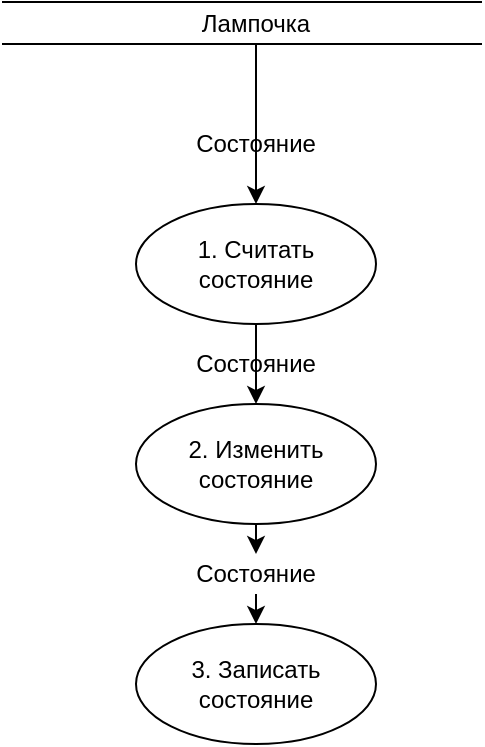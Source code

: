 <mxfile version="10.7.4" type="google"><diagram id="4pzQG7G87qlVy-oKO8uL" name="Page-1"><mxGraphModel dx="1211" dy="935" grid="1" gridSize="10" guides="1" tooltips="1" connect="1" arrows="1" fold="1" page="1" pageScale="1" pageWidth="827" pageHeight="1169" math="0" shadow="0"><root><mxCell id="0"/><mxCell id="1" parent="0"/><mxCell id="FwB_B5P-flsutiFSlIaY-1" value="" style="shape=link;html=1;width=21;" parent="1" edge="1"><mxGeometry width="50" height="50" relative="1" as="geometry"><mxPoint x="293" y="89.5" as="sourcePoint"/><mxPoint x="533" y="89.5" as="targetPoint"/></mxGeometry></mxCell><mxCell id="FwB_B5P-flsutiFSlIaY-2" style="edgeStyle=orthogonalEdgeStyle;rounded=0;orthogonalLoop=1;jettySize=auto;html=1;exitX=0.5;exitY=1;exitDx=0;exitDy=0;entryX=0.5;entryY=0;entryDx=0;entryDy=0;" parent="1" source="FwB_B5P-flsutiFSlIaY-4" target="FwB_B5P-flsutiFSlIaY-6" edge="1"><mxGeometry relative="1" as="geometry"><mxPoint x="420" y="130" as="targetPoint"/></mxGeometry></mxCell><mxCell id="FwB_B5P-flsutiFSlIaY-4" value="Лампочка" style="text;html=1;strokeColor=none;fillColor=none;align=center;verticalAlign=middle;whiteSpace=wrap;rounded=0;" parent="1" vertex="1"><mxGeometry x="320" y="80" width="200" height="20" as="geometry"/></mxCell><mxCell id="FwB_B5P-flsutiFSlIaY-5" style="edgeStyle=orthogonalEdgeStyle;rounded=0;orthogonalLoop=1;jettySize=auto;html=1;exitX=0.5;exitY=1;exitDx=0;exitDy=0;" parent="1" source="FwB_B5P-flsutiFSlIaY-6" edge="1"><mxGeometry relative="1" as="geometry"><mxPoint x="420" y="280" as="targetPoint"/></mxGeometry></mxCell><mxCell id="FwB_B5P-flsutiFSlIaY-6" value="1. Считать состояние" style="ellipse;whiteSpace=wrap;html=1;" parent="1" vertex="1"><mxGeometry x="360" y="180" width="120" height="60" as="geometry"/></mxCell><mxCell id="jh9J-VyvjKCbUhxap8Y7-3" style="edgeStyle=orthogonalEdgeStyle;curved=1;orthogonalLoop=1;jettySize=auto;html=1;exitX=0.5;exitY=1;exitDx=0;exitDy=0;entryX=0.5;entryY=0;entryDx=0;entryDy=0;" parent="1" source="1NuJ1SwA2Yv6NN8E7Xq6-3" target="jh9J-VyvjKCbUhxap8Y7-1" edge="1"><mxGeometry relative="1" as="geometry"/></mxCell><mxCell id="FwB_B5P-flsutiFSlIaY-7" value="2. Изменить состояние" style="ellipse;whiteSpace=wrap;html=1;" parent="1" vertex="1"><mxGeometry x="360" y="280" width="120" height="60" as="geometry"/></mxCell><mxCell id="jh9J-VyvjKCbUhxap8Y7-1" value="3. Записать состояние" style="ellipse;whiteSpace=wrap;html=1;" parent="1" vertex="1"><mxGeometry x="360" y="390" width="120" height="60" as="geometry"/></mxCell><mxCell id="1NuJ1SwA2Yv6NN8E7Xq6-1" value="Состояние" style="text;html=1;strokeColor=none;fillColor=none;align=center;verticalAlign=middle;whiteSpace=wrap;rounded=0;" vertex="1" parent="1"><mxGeometry x="400" y="140" width="40" height="20" as="geometry"/></mxCell><mxCell id="1NuJ1SwA2Yv6NN8E7Xq6-2" value="Состояние" style="text;html=1;strokeColor=none;fillColor=none;align=center;verticalAlign=middle;whiteSpace=wrap;rounded=0;" vertex="1" parent="1"><mxGeometry x="400" y="250" width="40" height="20" as="geometry"/></mxCell><mxCell id="1NuJ1SwA2Yv6NN8E7Xq6-3" value="Состояние" style="text;html=1;strokeColor=none;fillColor=none;align=center;verticalAlign=middle;whiteSpace=wrap;rounded=0;" vertex="1" parent="1"><mxGeometry x="400" y="355" width="40" height="20" as="geometry"/></mxCell><mxCell id="1NuJ1SwA2Yv6NN8E7Xq6-4" style="edgeStyle=orthogonalEdgeStyle;curved=1;orthogonalLoop=1;jettySize=auto;html=1;exitX=0.5;exitY=1;exitDx=0;exitDy=0;entryX=0.5;entryY=0;entryDx=0;entryDy=0;" edge="1" parent="1" source="FwB_B5P-flsutiFSlIaY-7" target="1NuJ1SwA2Yv6NN8E7Xq6-3"><mxGeometry relative="1" as="geometry"><mxPoint x="420" y="340" as="sourcePoint"/><mxPoint x="420" y="390" as="targetPoint"/></mxGeometry></mxCell></root></mxGraphModel></diagram></mxfile>